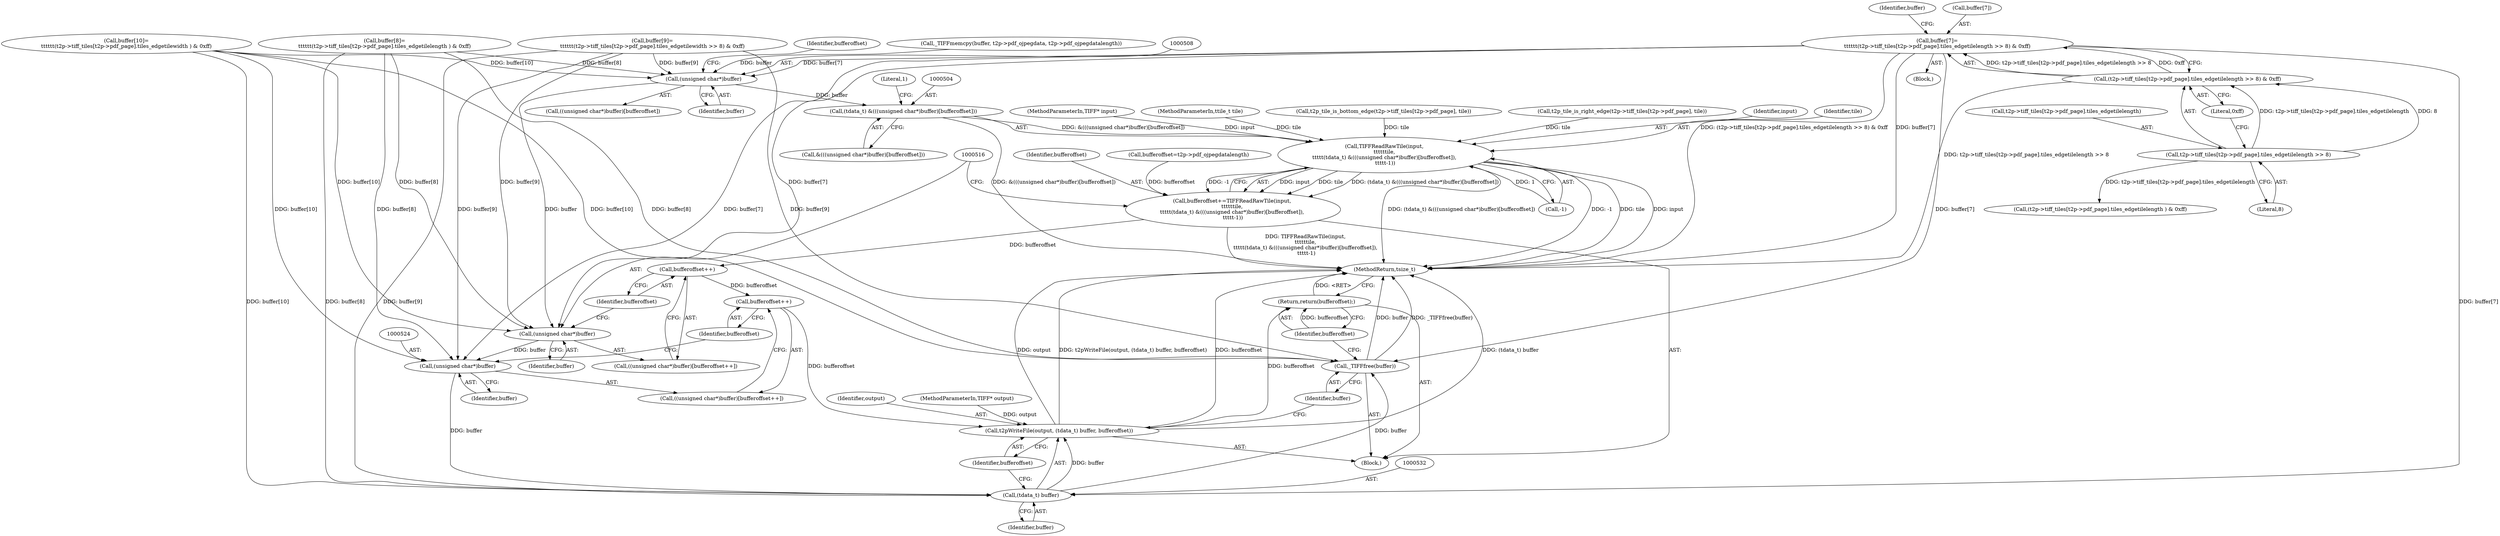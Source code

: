 digraph "0_libtiff_c7153361a4041260719b340f73f2f76@array" {
"1000418" [label="(Call,buffer[7]=\n\t\t\t\t\t\t(t2p->tiff_tiles[t2p->pdf_page].tiles_edgetilelength >> 8) & 0xff)"];
"1000422" [label="(Call,(t2p->tiff_tiles[t2p->pdf_page].tiles_edgetilelength >> 8) & 0xff)"];
"1000423" [label="(Call,t2p->tiff_tiles[t2p->pdf_page].tiles_edgetilelength >> 8)"];
"1000507" [label="(Call,(unsigned char*)buffer)"];
"1000503" [label="(Call,(tdata_t) &(((unsigned char*)buffer)[bufferoffset]))"];
"1000500" [label="(Call,TIFFReadRawTile(input, \n\t\t\t\t\ttile, \n\t\t\t\t\t(tdata_t) &(((unsigned char*)buffer)[bufferoffset]), \n\t\t\t\t\t-1))"];
"1000498" [label="(Call,bufferoffset+=TIFFReadRawTile(input, \n\t\t\t\t\ttile, \n\t\t\t\t\t(tdata_t) &(((unsigned char*)buffer)[bufferoffset]), \n\t\t\t\t\t-1))"];
"1000518" [label="(Call,bufferoffset++)"];
"1000526" [label="(Call,bufferoffset++)"];
"1000529" [label="(Call,t2pWriteFile(output, (tdata_t) buffer, bufferoffset))"];
"1000537" [label="(Return,return(bufferoffset);)"];
"1000515" [label="(Call,(unsigned char*)buffer)"];
"1000523" [label="(Call,(unsigned char*)buffer)"];
"1000531" [label="(Call,(tdata_t) buffer)"];
"1000535" [label="(Call,_TIFFfree(buffer))"];
"1000525" [label="(Identifier,buffer)"];
"1000506" [label="(Call,((unsigned char*)buffer)[bufferoffset])"];
"1000515" [label="(Call,(unsigned char*)buffer)"];
"1000499" [label="(Identifier,bufferoffset)"];
"1000529" [label="(Call,t2pWriteFile(output, (tdata_t) buffer, bufferoffset))"];
"1000507" [label="(Call,(unsigned char*)buffer)"];
"1000536" [label="(Identifier,buffer)"];
"1000512" [label="(Literal,1)"];
"1000437" [label="(Identifier,buffer)"];
"1000534" [label="(Identifier,bufferoffset)"];
"1000522" [label="(Call,((unsigned char*)buffer)[bufferoffset++])"];
"1000503" [label="(Call,(tdata_t) &(((unsigned char*)buffer)[bufferoffset]))"];
"1000419" [label="(Call,buffer[7])"];
"1000345" [label="(Block,)"];
"1000493" [label="(Call,bufferoffset=t2p->pdf_ojpegdatalength)"];
"1000523" [label="(Call,(unsigned char*)buffer)"];
"1000518" [label="(Call,bufferoffset++)"];
"1000110" [label="(MethodParameterIn,TIFF* input)"];
"1000530" [label="(Identifier,output)"];
"1000526" [label="(Call,bufferoffset++)"];
"1000478" [label="(Call,buffer[10]=\n\t\t\t\t\t\t(t2p->tiff_tiles[t2p->pdf_page].tiles_edgetilewidth ) & 0xff)"];
"1000537" [label="(Return,return(bufferoffset);)"];
"1000517" [label="(Identifier,buffer)"];
"1000417" [label="(Block,)"];
"1000111" [label="(MethodParameterIn,TIFF* output)"];
"1000112" [label="(MethodParameterIn,ttile_t tile)"];
"1000461" [label="(Call,buffer[9]=\n\t\t\t\t\t\t(t2p->tiff_tiles[t2p->pdf_page].tiles_edgetilewidth >> 8) & 0xff)"];
"1000527" [label="(Identifier,bufferoffset)"];
"1000514" [label="(Call,((unsigned char*)buffer)[bufferoffset++])"];
"1000519" [label="(Identifier,bufferoffset)"];
"1000509" [label="(Identifier,buffer)"];
"1000185" [label="(Call,t2p_tile_is_bottom_edge(t2p->tiff_tiles[t2p->pdf_page], tile))"];
"1000433" [label="(Literal,8)"];
"1000511" [label="(Call,-1)"];
"1000535" [label="(Call,_TIFFfree(buffer))"];
"1000510" [label="(Identifier,bufferoffset)"];
"1000538" [label="(Identifier,bufferoffset)"];
"1000500" [label="(Call,TIFFReadRawTile(input, \n\t\t\t\t\ttile, \n\t\t\t\t\t(tdata_t) &(((unsigned char*)buffer)[bufferoffset]), \n\t\t\t\t\t-1))"];
"1000533" [label="(Identifier,buffer)"];
"1000434" [label="(Literal,0xff)"];
"1000435" [label="(Call,buffer[8]=\n\t\t\t\t\t\t(t2p->tiff_tiles[t2p->pdf_page].tiles_edgetilelength ) & 0xff)"];
"1000451" [label="(Call,t2p_tile_is_right_edge(t2p->tiff_tiles[t2p->pdf_page], tile))"];
"1000423" [label="(Call,t2p->tiff_tiles[t2p->pdf_page].tiles_edgetilelength >> 8)"];
"1000531" [label="(Call,(tdata_t) buffer)"];
"1000505" [label="(Call,&(((unsigned char*)buffer)[bufferoffset]))"];
"1001530" [label="(MethodReturn,tsize_t)"];
"1000394" [label="(Call,_TIFFmemcpy(buffer, t2p->pdf_ojpegdata, t2p->pdf_ojpegdatalength))"];
"1000501" [label="(Identifier,input)"];
"1000424" [label="(Call,t2p->tiff_tiles[t2p->pdf_page].tiles_edgetilelength)"];
"1000422" [label="(Call,(t2p->tiff_tiles[t2p->pdf_page].tiles_edgetilelength >> 8) & 0xff)"];
"1000498" [label="(Call,bufferoffset+=TIFFReadRawTile(input, \n\t\t\t\t\ttile, \n\t\t\t\t\t(tdata_t) &(((unsigned char*)buffer)[bufferoffset]), \n\t\t\t\t\t-1))"];
"1000502" [label="(Identifier,tile)"];
"1000439" [label="(Call,(t2p->tiff_tiles[t2p->pdf_page].tiles_edgetilelength ) & 0xff)"];
"1000418" [label="(Call,buffer[7]=\n\t\t\t\t\t\t(t2p->tiff_tiles[t2p->pdf_page].tiles_edgetilelength >> 8) & 0xff)"];
"1000418" -> "1000417"  [label="AST: "];
"1000418" -> "1000422"  [label="CFG: "];
"1000419" -> "1000418"  [label="AST: "];
"1000422" -> "1000418"  [label="AST: "];
"1000437" -> "1000418"  [label="CFG: "];
"1000418" -> "1001530"  [label="DDG: (t2p->tiff_tiles[t2p->pdf_page].tiles_edgetilelength >> 8) & 0xff"];
"1000418" -> "1001530"  [label="DDG: buffer[7]"];
"1000422" -> "1000418"  [label="DDG: t2p->tiff_tiles[t2p->pdf_page].tiles_edgetilelength >> 8"];
"1000422" -> "1000418"  [label="DDG: 0xff"];
"1000418" -> "1000507"  [label="DDG: buffer[7]"];
"1000418" -> "1000515"  [label="DDG: buffer[7]"];
"1000418" -> "1000523"  [label="DDG: buffer[7]"];
"1000418" -> "1000531"  [label="DDG: buffer[7]"];
"1000418" -> "1000535"  [label="DDG: buffer[7]"];
"1000422" -> "1000434"  [label="CFG: "];
"1000423" -> "1000422"  [label="AST: "];
"1000434" -> "1000422"  [label="AST: "];
"1000422" -> "1001530"  [label="DDG: t2p->tiff_tiles[t2p->pdf_page].tiles_edgetilelength >> 8"];
"1000423" -> "1000422"  [label="DDG: t2p->tiff_tiles[t2p->pdf_page].tiles_edgetilelength"];
"1000423" -> "1000422"  [label="DDG: 8"];
"1000423" -> "1000433"  [label="CFG: "];
"1000424" -> "1000423"  [label="AST: "];
"1000433" -> "1000423"  [label="AST: "];
"1000434" -> "1000423"  [label="CFG: "];
"1000423" -> "1000439"  [label="DDG: t2p->tiff_tiles[t2p->pdf_page].tiles_edgetilelength"];
"1000507" -> "1000506"  [label="AST: "];
"1000507" -> "1000509"  [label="CFG: "];
"1000508" -> "1000507"  [label="AST: "];
"1000509" -> "1000507"  [label="AST: "];
"1000510" -> "1000507"  [label="CFG: "];
"1000507" -> "1000503"  [label="DDG: buffer"];
"1000435" -> "1000507"  [label="DDG: buffer[8]"];
"1000478" -> "1000507"  [label="DDG: buffer[10]"];
"1000461" -> "1000507"  [label="DDG: buffer[9]"];
"1000394" -> "1000507"  [label="DDG: buffer"];
"1000507" -> "1000515"  [label="DDG: buffer"];
"1000503" -> "1000500"  [label="AST: "];
"1000503" -> "1000505"  [label="CFG: "];
"1000504" -> "1000503"  [label="AST: "];
"1000505" -> "1000503"  [label="AST: "];
"1000512" -> "1000503"  [label="CFG: "];
"1000503" -> "1001530"  [label="DDG: &(((unsigned char*)buffer)[bufferoffset])"];
"1000503" -> "1000500"  [label="DDG: &(((unsigned char*)buffer)[bufferoffset])"];
"1000500" -> "1000498"  [label="AST: "];
"1000500" -> "1000511"  [label="CFG: "];
"1000501" -> "1000500"  [label="AST: "];
"1000502" -> "1000500"  [label="AST: "];
"1000511" -> "1000500"  [label="AST: "];
"1000498" -> "1000500"  [label="CFG: "];
"1000500" -> "1001530"  [label="DDG: (tdata_t) &(((unsigned char*)buffer)[bufferoffset])"];
"1000500" -> "1001530"  [label="DDG: -1"];
"1000500" -> "1001530"  [label="DDG: tile"];
"1000500" -> "1001530"  [label="DDG: input"];
"1000500" -> "1000498"  [label="DDG: input"];
"1000500" -> "1000498"  [label="DDG: tile"];
"1000500" -> "1000498"  [label="DDG: (tdata_t) &(((unsigned char*)buffer)[bufferoffset])"];
"1000500" -> "1000498"  [label="DDG: -1"];
"1000110" -> "1000500"  [label="DDG: input"];
"1000451" -> "1000500"  [label="DDG: tile"];
"1000185" -> "1000500"  [label="DDG: tile"];
"1000112" -> "1000500"  [label="DDG: tile"];
"1000511" -> "1000500"  [label="DDG: 1"];
"1000498" -> "1000345"  [label="AST: "];
"1000499" -> "1000498"  [label="AST: "];
"1000516" -> "1000498"  [label="CFG: "];
"1000498" -> "1001530"  [label="DDG: TIFFReadRawTile(input, \n\t\t\t\t\ttile, \n\t\t\t\t\t(tdata_t) &(((unsigned char*)buffer)[bufferoffset]), \n\t\t\t\t\t-1)"];
"1000493" -> "1000498"  [label="DDG: bufferoffset"];
"1000498" -> "1000518"  [label="DDG: bufferoffset"];
"1000518" -> "1000514"  [label="AST: "];
"1000518" -> "1000519"  [label="CFG: "];
"1000519" -> "1000518"  [label="AST: "];
"1000514" -> "1000518"  [label="CFG: "];
"1000518" -> "1000526"  [label="DDG: bufferoffset"];
"1000526" -> "1000522"  [label="AST: "];
"1000526" -> "1000527"  [label="CFG: "];
"1000527" -> "1000526"  [label="AST: "];
"1000522" -> "1000526"  [label="CFG: "];
"1000526" -> "1000529"  [label="DDG: bufferoffset"];
"1000529" -> "1000345"  [label="AST: "];
"1000529" -> "1000534"  [label="CFG: "];
"1000530" -> "1000529"  [label="AST: "];
"1000531" -> "1000529"  [label="AST: "];
"1000534" -> "1000529"  [label="AST: "];
"1000536" -> "1000529"  [label="CFG: "];
"1000529" -> "1001530"  [label="DDG: (tdata_t) buffer"];
"1000529" -> "1001530"  [label="DDG: output"];
"1000529" -> "1001530"  [label="DDG: t2pWriteFile(output, (tdata_t) buffer, bufferoffset)"];
"1000529" -> "1001530"  [label="DDG: bufferoffset"];
"1000111" -> "1000529"  [label="DDG: output"];
"1000531" -> "1000529"  [label="DDG: buffer"];
"1000529" -> "1000537"  [label="DDG: bufferoffset"];
"1000537" -> "1000345"  [label="AST: "];
"1000537" -> "1000538"  [label="CFG: "];
"1000538" -> "1000537"  [label="AST: "];
"1001530" -> "1000537"  [label="CFG: "];
"1000537" -> "1001530"  [label="DDG: <RET>"];
"1000538" -> "1000537"  [label="DDG: bufferoffset"];
"1000515" -> "1000514"  [label="AST: "];
"1000515" -> "1000517"  [label="CFG: "];
"1000516" -> "1000515"  [label="AST: "];
"1000517" -> "1000515"  [label="AST: "];
"1000519" -> "1000515"  [label="CFG: "];
"1000435" -> "1000515"  [label="DDG: buffer[8]"];
"1000478" -> "1000515"  [label="DDG: buffer[10]"];
"1000461" -> "1000515"  [label="DDG: buffer[9]"];
"1000515" -> "1000523"  [label="DDG: buffer"];
"1000523" -> "1000522"  [label="AST: "];
"1000523" -> "1000525"  [label="CFG: "];
"1000524" -> "1000523"  [label="AST: "];
"1000525" -> "1000523"  [label="AST: "];
"1000527" -> "1000523"  [label="CFG: "];
"1000435" -> "1000523"  [label="DDG: buffer[8]"];
"1000478" -> "1000523"  [label="DDG: buffer[10]"];
"1000461" -> "1000523"  [label="DDG: buffer[9]"];
"1000523" -> "1000531"  [label="DDG: buffer"];
"1000531" -> "1000533"  [label="CFG: "];
"1000532" -> "1000531"  [label="AST: "];
"1000533" -> "1000531"  [label="AST: "];
"1000534" -> "1000531"  [label="CFG: "];
"1000435" -> "1000531"  [label="DDG: buffer[8]"];
"1000478" -> "1000531"  [label="DDG: buffer[10]"];
"1000461" -> "1000531"  [label="DDG: buffer[9]"];
"1000531" -> "1000535"  [label="DDG: buffer"];
"1000535" -> "1000345"  [label="AST: "];
"1000535" -> "1000536"  [label="CFG: "];
"1000536" -> "1000535"  [label="AST: "];
"1000538" -> "1000535"  [label="CFG: "];
"1000535" -> "1001530"  [label="DDG: buffer"];
"1000535" -> "1001530"  [label="DDG: _TIFFfree(buffer)"];
"1000435" -> "1000535"  [label="DDG: buffer[8]"];
"1000478" -> "1000535"  [label="DDG: buffer[10]"];
"1000461" -> "1000535"  [label="DDG: buffer[9]"];
}

